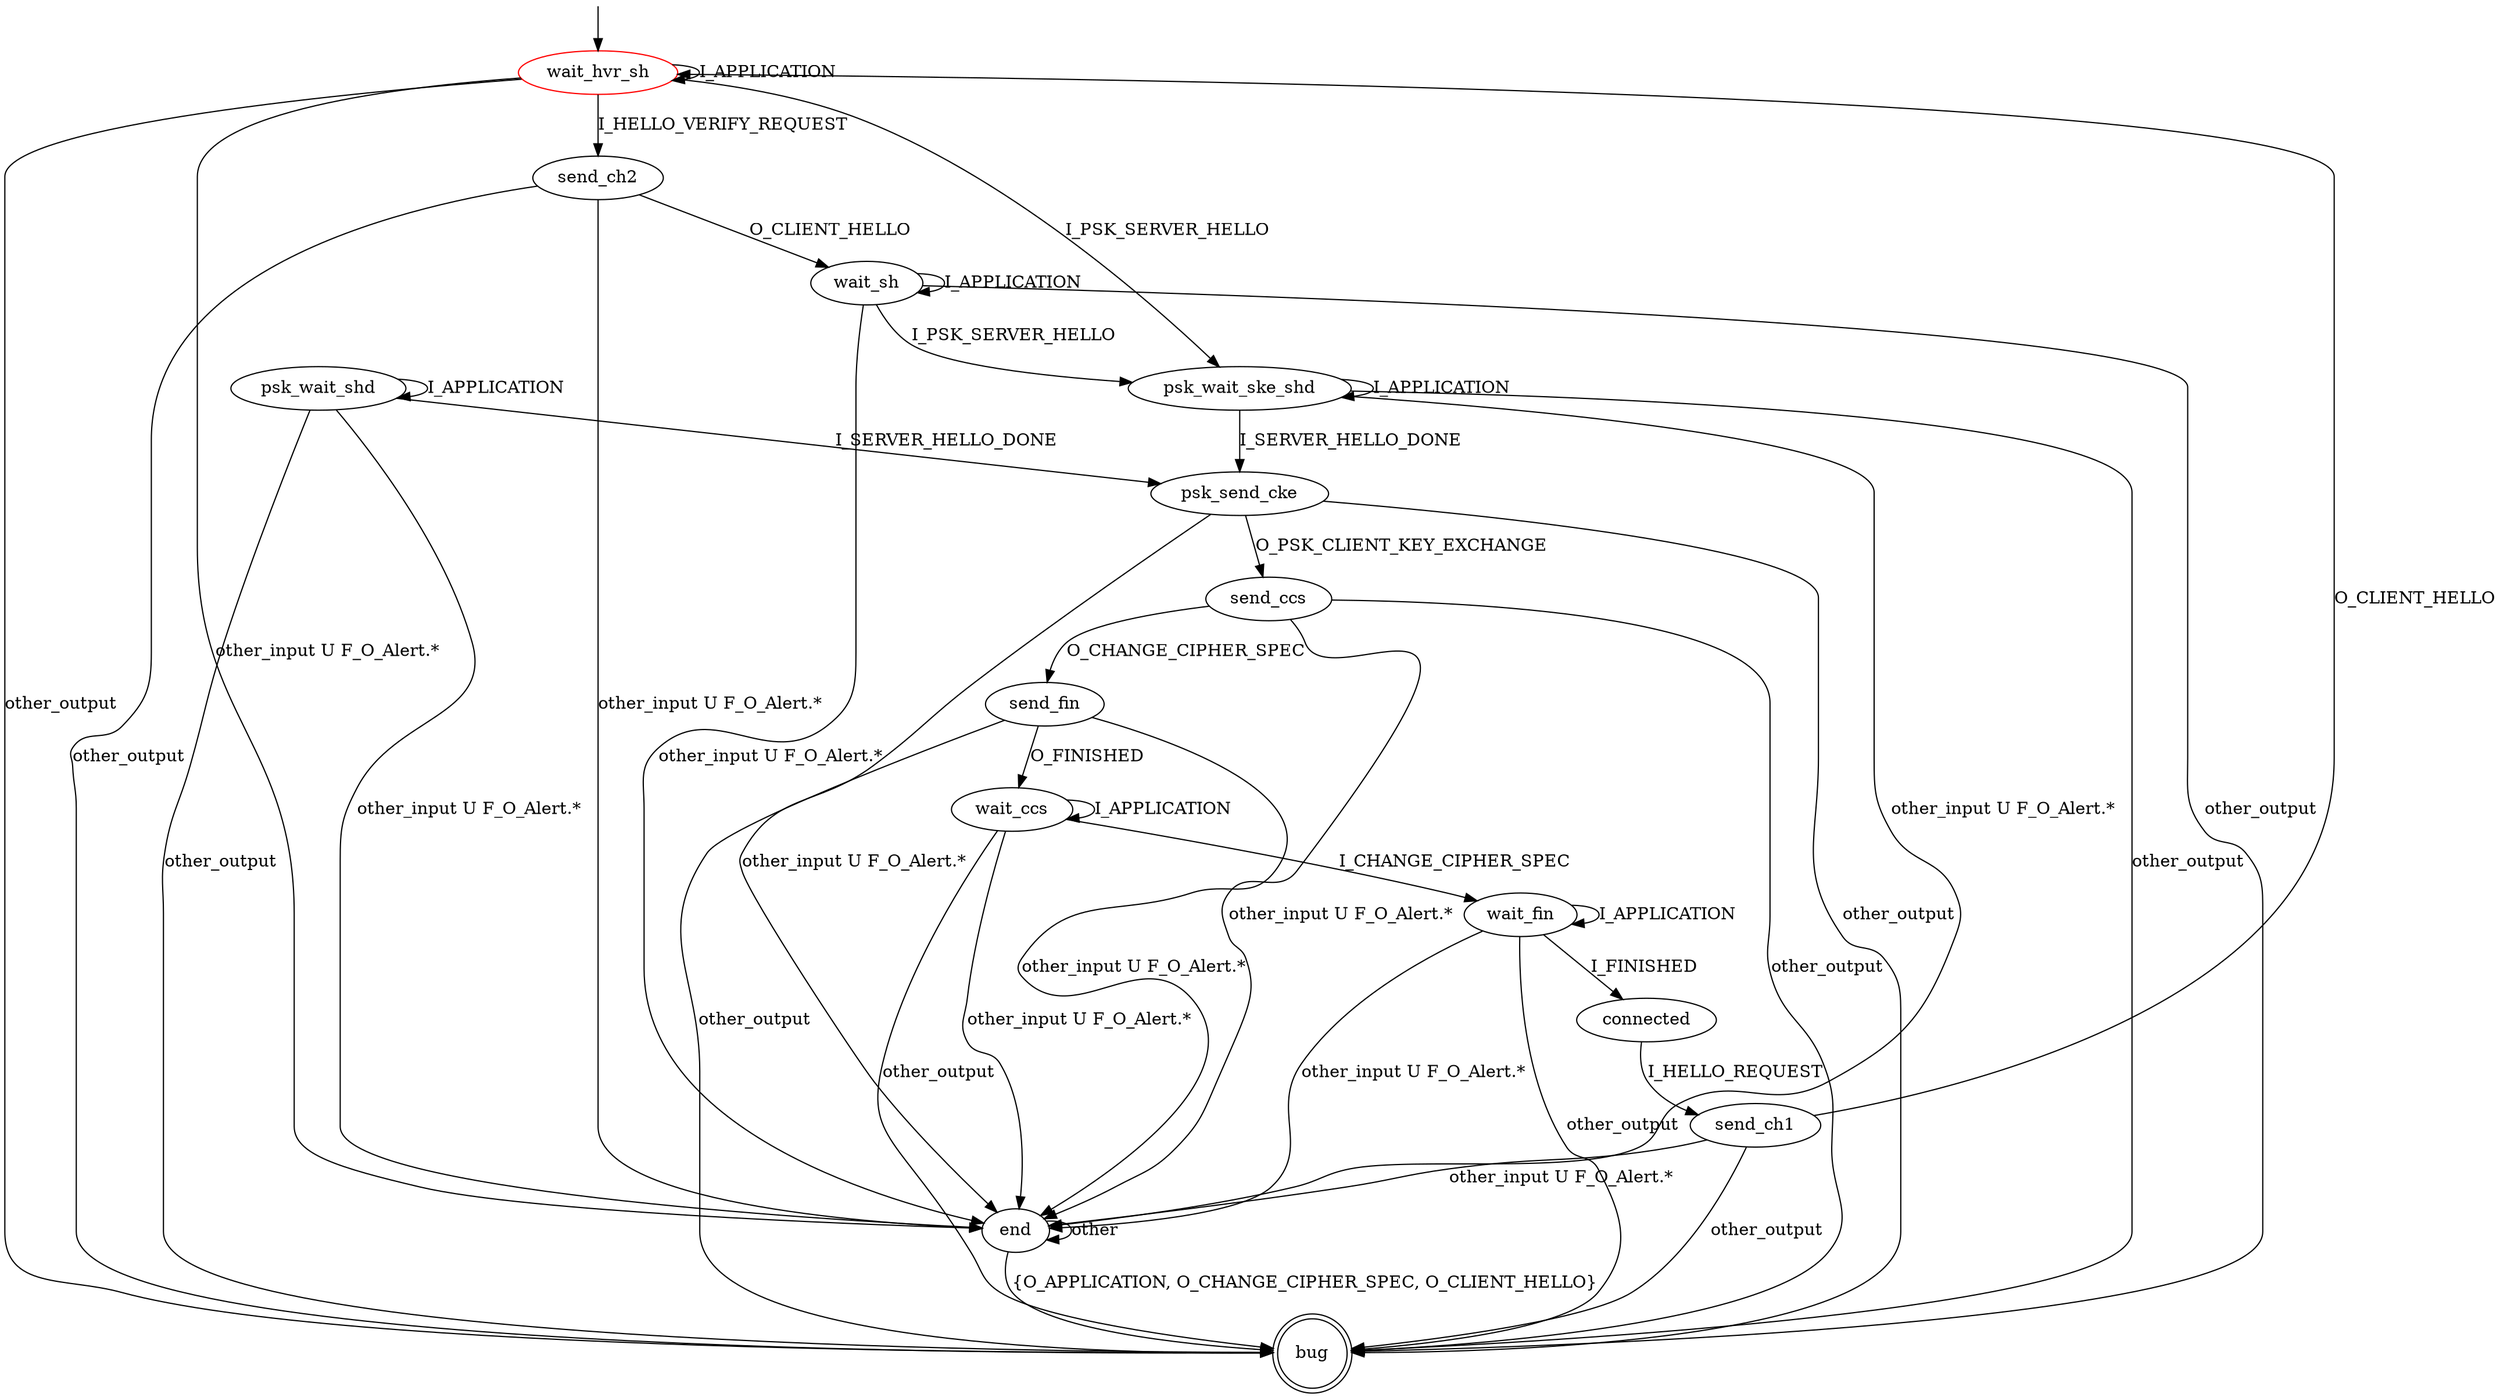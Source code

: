 digraph G {
label=""
wait_hvr_sh [color="red"]
send_ch2 []
wait_sh []
psk_wait_ske_shd []
psk_wait_shd []
psk_send_cke []
send_ccs []
send_fin [] 
wait_ccs [] 
wait_fin []  
connected []
end []

bug [shape="doublecircle"]

wait_hvr_sh -> send_ch2[label="I_HELLO_VERIFY_REQUEST"]
wait_hvr_sh -> wait_hvr_sh [label="I_APPLICATION"]
send_ch2 -> wait_sh[label="O_CLIENT_HELLO"]
wait_sh -> wait_sh[label="I_APPLICATION"]
wait_hvr_sh -> psk_wait_ske_shd[label="I_PSK_SERVER_HELLO"]
wait_sh -> psk_wait_ske_shd[label="I_PSK_SERVER_HELLO"]
psk_wait_ske_shd -> psk_wait_ske_shd[label="I_APPLICATION"]
psk_wait_ske_shd -> psk_send_cke[label="I_SERVER_HELLO_DONE"]
psk_wait_shd -> psk_send_cke[label="I_SERVER_HELLO_DONE"]
psk_wait_shd -> psk_wait_shd[label="I_APPLICATION"]
psk_send_cke -> send_ccs[label="O_PSK_CLIENT_KEY_EXCHANGE"]

send_ccs -> send_fin[label="O_CHANGE_CIPHER_SPEC"]
send_fin -> wait_ccs[label="O_FINISHED"]
wait_ccs -> wait_fin[label="I_CHANGE_CIPHER_SPEC"]
wait_ccs -> wait_ccs[label="I_APPLICATION"]
wait_fin -> connected[label="I_FINISHED"]
wait_fin -> wait_fin[label="I_APPLICATION"]

connected -> send_ch1[label="I_HELLO_REQUEST"]

send_ch1 -> wait_hvr_sh[label="O_CLIENT_HELLO"]

end -> end [label="other"]
end -> bug [label="{O_APPLICATION, O_CHANGE_CIPHER_SPEC, O_CLIENT_HELLO}"]

send_ch1 -> end [label="other_input U F_O_Alert.*"]
wait_hvr_sh -> end [label="other_input U F_O_Alert.*"]
send_ch2 -> end [label="other_input U F_O_Alert.*"]
wait_sh -> end [label="other_input U F_O_Alert.*"]
psk_wait_ske_shd -> end [label="other_input U F_O_Alert.*"]
psk_wait_shd -> end [label="other_input U F_O_Alert.*"]
psk_send_cke -> end [label="other_input U F_O_Alert.*"]
send_ccs -> end [label="other_input U F_O_Alert.*"]
send_fin -> end [label="other_input U F_O_Alert.*"] 
wait_ccs -> end [label="other_input U F_O_Alert.*"] 
wait_fin -> end [label="other_input U F_O_Alert.*"]  


send_ch1 -> bug [label="other_output"]
wait_hvr_sh -> bug [label="other_output"]
send_ch2 -> bug [label="other_output"]
wait_sh -> bug [label="other_output"]
psk_wait_ske_shd -> bug [label="other_output"]
psk_wait_shd -> bug [label="other_output"]
psk_send_cke -> bug [label="other_output"]
send_ccs -> bug [label="other_output"]
send_fin -> bug [label="other_output"] 
wait_ccs -> bug [label="other_output"] 
wait_fin -> bug [label="other_output"] 

__start0 [label="" shape="none" width="0" height="0"];
__start0 -> wait_hvr_sh;
}
